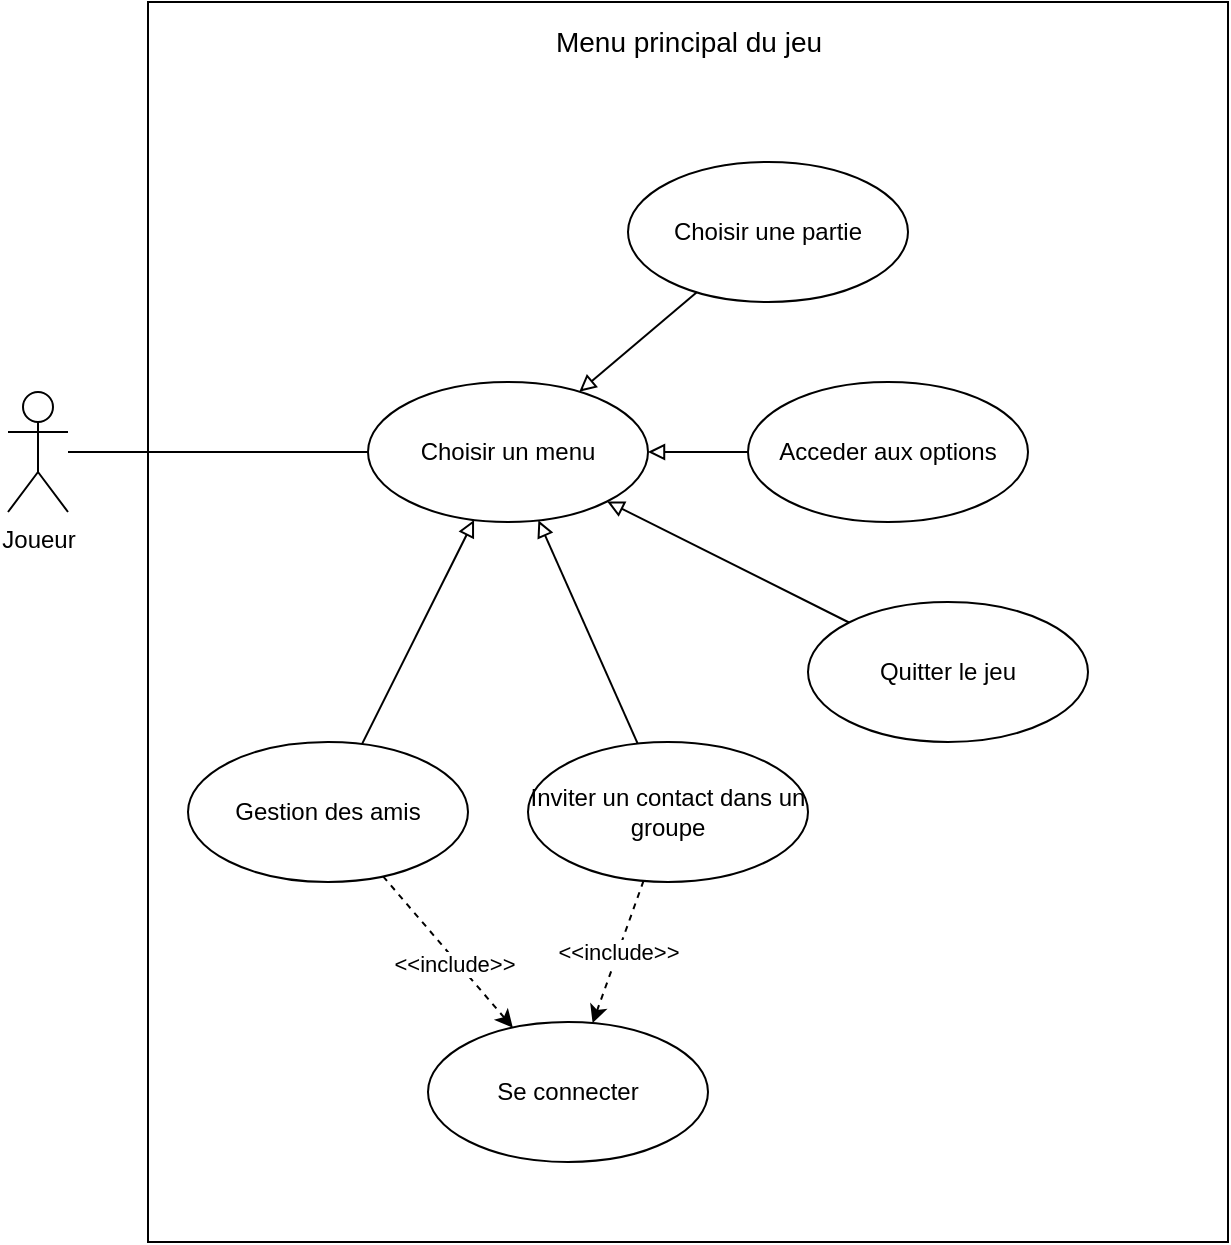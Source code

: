 <mxfile version="13.7.9" type="device"><diagram id="e9d17auqEK72nvCpza8T" name="Page-1"><mxGraphModel dx="1422" dy="822" grid="1" gridSize="10" guides="1" tooltips="1" connect="1" arrows="1" fold="1" page="1" pageScale="1" pageWidth="1169" pageHeight="827" math="0" shadow="0"><root><mxCell id="0"/><mxCell id="1" parent="0"/><mxCell id="4SonnPk5yRRn0g_7Sao2-34" value="" style="html=1;" parent="1" vertex="1"><mxGeometry x="160" y="20" width="540" height="620" as="geometry"/></mxCell><mxCell id="sFVrEdId5z2_dv68VKi_-9" style="edgeStyle=none;rounded=0;orthogonalLoop=1;jettySize=auto;html=1;endArrow=none;endFill=0;" parent="1" source="4SonnPk5yRRn0g_7Sao2-1" target="sFVrEdId5z2_dv68VKi_-8" edge="1"><mxGeometry relative="1" as="geometry"/></mxCell><mxCell id="4SonnPk5yRRn0g_7Sao2-1" value="Joueur" style="shape=umlActor;verticalLabelPosition=bottom;verticalAlign=top;html=1;outlineConnect=0;" parent="1" vertex="1"><mxGeometry x="90" y="215" width="30" height="60" as="geometry"/></mxCell><mxCell id="4SonnPk5yRRn0g_7Sao2-18" value="Acceder aux options" style="ellipse;whiteSpace=wrap;html=1;" parent="1" vertex="1"><mxGeometry x="460" y="210" width="140" height="70" as="geometry"/></mxCell><mxCell id="4SonnPk5yRRn0g_7Sao2-22" value="Choisir une partie" style="ellipse;whiteSpace=wrap;html=1;" parent="1" vertex="1"><mxGeometry x="400" y="100" width="140" height="70" as="geometry"/></mxCell><mxCell id="4SonnPk5yRRn0g_7Sao2-24" value="Quitter le jeu" style="ellipse;whiteSpace=wrap;html=1;" parent="1" vertex="1"><mxGeometry x="490" y="320" width="140" height="70" as="geometry"/></mxCell><mxCell id="sFVrEdId5z2_dv68VKi_-1" value="Menu principal du jeu" style="text;html=1;align=center;verticalAlign=middle;resizable=0;points=[];autosize=1;strokeColor=none;fontSize=14;" parent="1" vertex="1"><mxGeometry x="355" y="30" width="150" height="20" as="geometry"/></mxCell><mxCell id="sFVrEdId5z2_dv68VKi_-2" value="Se connecter" style="ellipse;whiteSpace=wrap;html=1;" parent="1" vertex="1"><mxGeometry x="300" y="530" width="140" height="70" as="geometry"/></mxCell><mxCell id="sFVrEdId5z2_dv68VKi_-19" style="edgeStyle=none;rounded=0;orthogonalLoop=1;jettySize=auto;html=1;startArrow=none;startFill=0;endArrow=classic;endFill=1;dashed=1;" parent="1" source="sFVrEdId5z2_dv68VKi_-4" target="sFVrEdId5z2_dv68VKi_-2" edge="1"><mxGeometry relative="1" as="geometry"/></mxCell><mxCell id="sFVrEdId5z2_dv68VKi_-23" value="&amp;lt;&amp;lt;include&amp;gt;&amp;gt;" style="edgeLabel;html=1;align=center;verticalAlign=middle;resizable=0;points=[];" parent="sFVrEdId5z2_dv68VKi_-19" vertex="1" connectable="0"><mxGeometry x="0.121" y="-1" relative="1" as="geometry"><mxPoint as="offset"/></mxGeometry></mxCell><mxCell id="sFVrEdId5z2_dv68VKi_-4" value="Gestion des amis" style="ellipse;whiteSpace=wrap;html=1;" parent="1" vertex="1"><mxGeometry x="180" y="390" width="140" height="70" as="geometry"/></mxCell><mxCell id="sFVrEdId5z2_dv68VKi_-12" style="edgeStyle=none;rounded=0;orthogonalLoop=1;jettySize=auto;html=1;startArrow=block;startFill=0;endArrow=none;endFill=0;" parent="1" source="sFVrEdId5z2_dv68VKi_-8" target="4SonnPk5yRRn0g_7Sao2-22" edge="1"><mxGeometry relative="1" as="geometry"><mxPoint x="510.952" y="230.754" as="targetPoint"/></mxGeometry></mxCell><mxCell id="sFVrEdId5z2_dv68VKi_-13" style="edgeStyle=none;rounded=0;orthogonalLoop=1;jettySize=auto;html=1;startArrow=block;startFill=0;endArrow=none;endFill=0;" parent="1" source="sFVrEdId5z2_dv68VKi_-8" target="4SonnPk5yRRn0g_7Sao2-18" edge="1"><mxGeometry relative="1" as="geometry"/></mxCell><mxCell id="sFVrEdId5z2_dv68VKi_-15" style="edgeStyle=none;rounded=0;orthogonalLoop=1;jettySize=auto;html=1;startArrow=block;startFill=0;endArrow=none;endFill=0;" parent="1" source="sFVrEdId5z2_dv68VKi_-8" target="4SonnPk5yRRn0g_7Sao2-24" edge="1"><mxGeometry relative="1" as="geometry"/></mxCell><mxCell id="aQTO3oVE8-C-zyK12-9M-1" style="rounded=0;orthogonalLoop=1;jettySize=auto;html=1;endArrow=none;endFill=0;startArrow=block;startFill=0;" parent="1" source="sFVrEdId5z2_dv68VKi_-8" target="sFVrEdId5z2_dv68VKi_-4" edge="1"><mxGeometry relative="1" as="geometry"/></mxCell><mxCell id="lUpinRmS30WNiAeHfLzE-2" style="rounded=0;orthogonalLoop=1;jettySize=auto;html=1;endArrow=block;endFill=0;" parent="1" source="lUpinRmS30WNiAeHfLzE-1" target="sFVrEdId5z2_dv68VKi_-8" edge="1"><mxGeometry relative="1" as="geometry"/></mxCell><mxCell id="sFVrEdId5z2_dv68VKi_-8" value="Choisir un menu" style="ellipse;whiteSpace=wrap;html=1;" parent="1" vertex="1"><mxGeometry x="270" y="210" width="140" height="70" as="geometry"/></mxCell><mxCell id="lUpinRmS30WNiAeHfLzE-3" value="&amp;lt;&amp;lt;include&amp;gt;&amp;gt;" style="edgeStyle=none;rounded=0;orthogonalLoop=1;jettySize=auto;html=1;endArrow=classic;endFill=1;dashed=1;" parent="1" source="lUpinRmS30WNiAeHfLzE-1" target="sFVrEdId5z2_dv68VKi_-2" edge="1"><mxGeometry relative="1" as="geometry"/></mxCell><mxCell id="lUpinRmS30WNiAeHfLzE-1" value="Inviter un contact dans un groupe" style="ellipse;whiteSpace=wrap;html=1;" parent="1" vertex="1"><mxGeometry x="350" y="390" width="140" height="70" as="geometry"/></mxCell></root></mxGraphModel></diagram></mxfile>